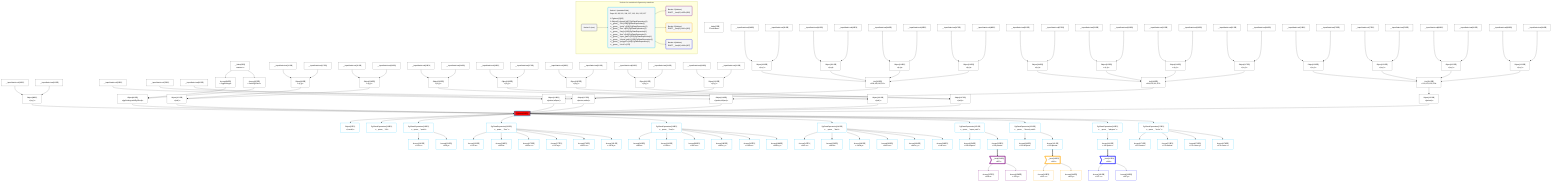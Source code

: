 %%{init: {'themeVariables': { 'fontSize': '12px'}}}%%
graph TD
    classDef path fill:#eee,stroke:#000,color:#000
    classDef plan fill:#fff,stroke-width:1px,color:#000
    classDef itemplan fill:#fff,stroke-width:2px,color:#000
    classDef sideeffectplan fill:#f00,stroke-width:2px,color:#000
    classDef bucket fill:#f6f6f6,color:#000,stroke-width:2px,text-align:left


    %% define steps
    __Value3["__Value[3∈0]<br />ᐸcontextᐳ"]:::plan
    __Value5["__Value[5∈0]<br />ᐸrootValueᐳ"]:::plan
    __InputStaticLeaf12["__InputStaticLeaf[12∈0]"]:::plan
    __InputStaticLeaf13["__InputStaticLeaf[13∈0]"]:::plan
    __InputStaticLeaf16["__InputStaticLeaf[16∈0]"]:::plan
    __InputStaticLeaf17["__InputStaticLeaf[17∈0]"]:::plan
    __InputStaticLeaf19["__InputStaticLeaf[19∈0]"]:::plan
    __InputStaticLeaf20["__InputStaticLeaf[20∈0]"]:::plan
    __InputStaticLeaf23["__InputStaticLeaf[23∈0]"]:::plan
    __InputStaticLeaf24["__InputStaticLeaf[24∈0]"]:::plan
    __InputStaticLeaf26["__InputStaticLeaf[26∈0]"]:::plan
    __InputStaticLeaf27["__InputStaticLeaf[27∈0]"]:::plan
    __InputStaticLeaf30["__InputStaticLeaf[30∈0]"]:::plan
    __InputStaticLeaf31["__InputStaticLeaf[31∈0]"]:::plan
    __InputStaticLeaf33["__InputStaticLeaf[33∈0]"]:::plan
    __InputStaticLeaf34["__InputStaticLeaf[34∈0]"]:::plan
    __InputStaticLeaf38["__InputStaticLeaf[38∈0]"]:::plan
    __InputStaticLeaf39["__InputStaticLeaf[39∈0]"]:::plan
    __InputStaticLeaf41["__InputStaticLeaf[41∈0]"]:::plan
    __InputStaticLeaf42["__InputStaticLeaf[42∈0]"]:::plan
    __InputStaticLeaf44["__InputStaticLeaf[44∈0]"]:::plan
    __InputStaticLeaf45["__InputStaticLeaf[45∈0]"]:::plan
    __InputStaticLeaf47["__InputStaticLeaf[47∈0]"]:::plan
    __InputStaticLeaf48["__InputStaticLeaf[48∈0]"]:::plan
    __InputStaticLeaf52["__InputStaticLeaf[52∈0]"]:::plan
    __InputStaticLeaf56["__InputStaticLeaf[56∈0]"]:::plan
    __InputStaticLeaf57["__InputStaticLeaf[57∈0]"]:::plan
    __InputStaticLeaf59["__InputStaticLeaf[59∈0]"]:::plan
    __InputStaticLeaf60["__InputStaticLeaf[60∈0]"]:::plan
    __InputStaticLeaf62["__InputStaticLeaf[62∈0]"]:::plan
    __InputStaticLeaf63["__InputStaticLeaf[63∈0]"]:::plan
    __InputStaticLeaf65["__InputStaticLeaf[65∈0]"]:::plan
    __InputStaticLeaf66["__InputStaticLeaf[66∈0]"]:::plan
    __InputStaticLeaf70["__InputStaticLeaf[70∈0]"]:::plan
    __InputStaticLeaf74["__InputStaticLeaf[74∈0]"]:::plan
    __InputStaticLeaf75["__InputStaticLeaf[75∈0]"]:::plan
    __InputStaticLeaf77["__InputStaticLeaf[77∈0]"]:::plan
    __InputStaticLeaf78["__InputStaticLeaf[78∈0]"]:::plan
    __InputStaticLeaf80["__InputStaticLeaf[80∈0]"]:::plan
    __InputStaticLeaf81["__InputStaticLeaf[81∈0]"]:::plan
    __InputStaticLeaf83["__InputStaticLeaf[83∈0]"]:::plan
    __InputStaticLeaf84["__InputStaticLeaf[84∈0]"]:::plan
    __InputStaticLeaf90["__InputStaticLeaf[90∈0]"]:::plan
    __InputStaticLeaf91["__InputStaticLeaf[91∈0]"]:::plan
    __InputStaticLeaf92["__InputStaticLeaf[92∈0]"]:::plan
    Access94["Access[94∈0]<br />ᐸ3.pgSettingsᐳ"]:::plan
    Access95["Access[95∈0]<br />ᐸ3.withPgClientᐳ"]:::plan
    Object96["Object[96∈0]<br />ᐸ{pgSettings,withPgClient}ᐳ"]:::plan
    Object98["Object[98∈0]<br />ᐸ{x,y}ᐳ"]:::plan
    Object99["Object[99∈0]<br />ᐸ{x,y}ᐳ"]:::plan
    Object100["Object[100∈0]<br />ᐸ{x,y}ᐳ"]:::plan
    Object101["Object[101∈0]<br />ᐸ{a,b}ᐳ"]:::plan
    Object102["Object[102∈0]<br />ᐸ{x,y}ᐳ"]:::plan
    Object103["Object[103∈0]<br />ᐸ{x,y}ᐳ"]:::plan
    Object104["Object[104∈0]<br />ᐸ{a,b}ᐳ"]:::plan
    Object105["Object[105∈0]<br />ᐸ{x,y}ᐳ"]:::plan
    Object106["Object[106∈0]<br />ᐸ{x,y}ᐳ"]:::plan
    Object107["Object[107∈0]<br />ᐸ{a,b}ᐳ"]:::plan
    Object108["Object[108∈0]<br />ᐸ{x,y}ᐳ"]:::plan
    Object109["Object[109∈0]<br />ᐸ{x,y}ᐳ"]:::plan
    Object110["Object[110∈0]<br />ᐸ{x,y}ᐳ"]:::plan
    Object111["Object[111∈0]<br />ᐸ{x,y}ᐳ"]:::plan
    List112["List[112∈0]<br />ᐸ108,109,110,111ᐳ"]:::plan
    Object113["Object[113∈0]<br />ᐸ{points,isOpen}ᐳ"]:::plan
    Object114["Object[114∈0]<br />ᐸ{x,y}ᐳ"]:::plan
    Object115["Object[115∈0]<br />ᐸ{x,y}ᐳ"]:::plan
    Object116["Object[116∈0]<br />ᐸ{x,y}ᐳ"]:::plan
    Object117["Object[117∈0]<br />ᐸ{x,y}ᐳ"]:::plan
    List118["List[118∈0]<br />ᐸ114,115,116,117ᐳ"]:::plan
    Object119["Object[119∈0]<br />ᐸ{points,isOpen}ᐳ"]:::plan
    Object120["Object[120∈0]<br />ᐸ{x,y}ᐳ"]:::plan
    Object121["Object[121∈0]<br />ᐸ{x,y}ᐳ"]:::plan
    Object122["Object[122∈0]<br />ᐸ{x,y}ᐳ"]:::plan
    Object123["Object[123∈0]<br />ᐸ{x,y}ᐳ"]:::plan
    List124["List[124∈0]<br />ᐸ120,121,122,123ᐳ"]:::plan
    Object125["Object[125∈0]<br />ᐸ{points}ᐳ"]:::plan
    Object126["Object[126∈0]<br />ᐸ{x,y}ᐳ"]:::plan
    Object127["Object[127∈0]<br />ᐸ{center,radius}ᐳ"]:::plan
    PgInsert93[["PgInsert[93∈1]"]]:::sideeffectplan
    Object97["Object[97∈1]<br />ᐸ{result}ᐳ"]:::plan
    PgClassExpression128["PgClassExpression[128∈1]<br />ᐸ__geom__.”id”ᐳ"]:::plan
    PgClassExpression129["PgClassExpression[129∈1]<br />ᐸ__geom__.”point”ᐳ"]:::plan
    Access130["Access[130∈1]<br />ᐸ129.xᐳ"]:::plan
    Access131["Access[131∈1]<br />ᐸ129.yᐳ"]:::plan
    PgClassExpression132["PgClassExpression[132∈1]<br />ᐸ__geom__.”line”ᐳ"]:::plan
    Access133["Access[133∈1]<br />ᐸ132.aᐳ"]:::plan
    Access136["Access[136∈1]<br />ᐸ132.bᐳ"]:::plan
    PgClassExpression139["PgClassExpression[139∈1]<br />ᐸ__geom__.”lseg”ᐳ"]:::plan
    Access140["Access[140∈1]<br />ᐸ139.aᐳ"]:::plan
    Access143["Access[143∈1]<br />ᐸ139.bᐳ"]:::plan
    PgClassExpression146["PgClassExpression[146∈1]<br />ᐸ__geom__.”box”ᐳ"]:::plan
    Access147["Access[147∈1]<br />ᐸ146.aᐳ"]:::plan
    Access150["Access[150∈1]<br />ᐸ146.bᐳ"]:::plan
    PgClassExpression153["PgClassExpression[153∈1]<br />ᐸ__geom__.”open_path”ᐳ"]:::plan
    Access154["Access[154∈1]<br />ᐸ153.isOpenᐳ"]:::plan
    Access155["Access[155∈1]<br />ᐸ153.pointsᐳ"]:::plan
    __Item156>"__Item[156∈2]<br />ᐸ155ᐳ"]:::itemplan
    Access157["Access[157∈2]<br />ᐸ156.xᐳ"]:::plan
    Access158["Access[158∈2]<br />ᐸ156.yᐳ"]:::plan
    PgClassExpression159["PgClassExpression[159∈1]<br />ᐸ__geom__.”closed_path”ᐳ"]:::plan
    Access160["Access[160∈1]<br />ᐸ159.isOpenᐳ"]:::plan
    Access161["Access[161∈1]<br />ᐸ159.pointsᐳ"]:::plan
    __Item162>"__Item[162∈3]<br />ᐸ161ᐳ"]:::itemplan
    Access163["Access[163∈3]<br />ᐸ162.xᐳ"]:::plan
    Access164["Access[164∈3]<br />ᐸ162.yᐳ"]:::plan
    PgClassExpression165["PgClassExpression[165∈1]<br />ᐸ__geom__.”polygon”ᐳ"]:::plan
    Access166["Access[166∈1]<br />ᐸ165.pointsᐳ"]:::plan
    __Item167>"__Item[167∈4]<br />ᐸ166ᐳ"]:::itemplan
    Access168["Access[168∈4]<br />ᐸ167.xᐳ"]:::plan
    Access169["Access[169∈4]<br />ᐸ167.yᐳ"]:::plan
    PgClassExpression170["PgClassExpression[170∈1]<br />ᐸ__geom__.”circle”ᐳ"]:::plan
    Access171["Access[171∈1]<br />ᐸ170.centerᐳ"]:::plan
    Access174["Access[174∈1]<br />ᐸ170.radiusᐳ"]:::plan
    Access175["Access[175∈1]<br />ᐸ132.a.xᐳ"]:::plan
    Access176["Access[176∈1]<br />ᐸ170.center.yᐳ"]:::plan
    Access177["Access[177∈1]<br />ᐸ132.a.yᐳ"]:::plan
    Access178["Access[178∈1]<br />ᐸ170.center.xᐳ"]:::plan
    Access179["Access[179∈1]<br />ᐸ132.b.xᐳ"]:::plan
    Access180["Access[180∈1]<br />ᐸ146.b.yᐳ"]:::plan
    Access181["Access[181∈1]<br />ᐸ132.b.yᐳ"]:::plan
    Access182["Access[182∈1]<br />ᐸ146.b.xᐳ"]:::plan
    Access183["Access[183∈1]<br />ᐸ139.a.xᐳ"]:::plan
    Access184["Access[184∈1]<br />ᐸ146.a.yᐳ"]:::plan
    Access185["Access[185∈1]<br />ᐸ139.a.yᐳ"]:::plan
    Access186["Access[186∈1]<br />ᐸ146.a.xᐳ"]:::plan
    Access187["Access[187∈1]<br />ᐸ139.b.xᐳ"]:::plan
    Access188["Access[188∈1]<br />ᐸ139.b.yᐳ"]:::plan

    %% plan dependencies
    __Value3 --> Access94
    __Value3 --> Access95
    Access94 & Access95 --> Object96
    __InputStaticLeaf12 & __InputStaticLeaf13 --> Object98
    __InputStaticLeaf16 & __InputStaticLeaf17 --> Object99
    __InputStaticLeaf19 & __InputStaticLeaf20 --> Object100
    Object99 & Object100 --> Object101
    __InputStaticLeaf23 & __InputStaticLeaf24 --> Object102
    __InputStaticLeaf26 & __InputStaticLeaf27 --> Object103
    Object102 & Object103 --> Object104
    __InputStaticLeaf30 & __InputStaticLeaf31 --> Object105
    __InputStaticLeaf33 & __InputStaticLeaf34 --> Object106
    Object105 & Object106 --> Object107
    __InputStaticLeaf38 & __InputStaticLeaf39 --> Object108
    __InputStaticLeaf41 & __InputStaticLeaf42 --> Object109
    __InputStaticLeaf44 & __InputStaticLeaf45 --> Object110
    __InputStaticLeaf47 & __InputStaticLeaf48 --> Object111
    Object108 & Object109 & Object110 & Object111 --> List112
    List112 & __InputStaticLeaf52 --> Object113
    __InputStaticLeaf56 & __InputStaticLeaf57 --> Object114
    __InputStaticLeaf59 & __InputStaticLeaf60 --> Object115
    __InputStaticLeaf62 & __InputStaticLeaf63 --> Object116
    __InputStaticLeaf65 & __InputStaticLeaf66 --> Object117
    Object114 & Object115 & Object116 & Object117 --> List118
    List118 & __InputStaticLeaf70 --> Object119
    __InputStaticLeaf74 & __InputStaticLeaf75 --> Object120
    __InputStaticLeaf77 & __InputStaticLeaf78 --> Object121
    __InputStaticLeaf80 & __InputStaticLeaf81 --> Object122
    __InputStaticLeaf83 & __InputStaticLeaf84 --> Object123
    Object120 & Object121 & Object122 & Object123 --> List124
    List124 --> Object125
    __InputStaticLeaf90 & __InputStaticLeaf91 --> Object126
    Object126 & __InputStaticLeaf92 --> Object127
    Object96 & Object98 & Object101 & Object104 & Object107 & Object113 & Object119 & Object125 & Object127 --> PgInsert93
    PgInsert93 --> Object97
    PgInsert93 --> PgClassExpression128
    PgInsert93 --> PgClassExpression129
    PgClassExpression129 --> Access130
    PgClassExpression129 --> Access131
    PgInsert93 --> PgClassExpression132
    PgClassExpression132 --> Access133
    PgClassExpression132 --> Access136
    PgInsert93 --> PgClassExpression139
    PgClassExpression139 --> Access140
    PgClassExpression139 --> Access143
    PgInsert93 --> PgClassExpression146
    PgClassExpression146 --> Access147
    PgClassExpression146 --> Access150
    PgInsert93 --> PgClassExpression153
    PgClassExpression153 --> Access154
    PgClassExpression153 --> Access155
    Access155 ==> __Item156
    __Item156 --> Access157
    __Item156 --> Access158
    PgInsert93 --> PgClassExpression159
    PgClassExpression159 --> Access160
    PgClassExpression159 --> Access161
    Access161 ==> __Item162
    __Item162 --> Access163
    __Item162 --> Access164
    PgInsert93 --> PgClassExpression165
    PgClassExpression165 --> Access166
    Access166 ==> __Item167
    __Item167 --> Access168
    __Item167 --> Access169
    PgInsert93 --> PgClassExpression170
    PgClassExpression170 --> Access171
    PgClassExpression170 --> Access174
    PgClassExpression132 --> Access175
    PgClassExpression170 --> Access176
    PgClassExpression132 --> Access177
    PgClassExpression170 --> Access178
    PgClassExpression132 --> Access179
    PgClassExpression146 --> Access180
    PgClassExpression132 --> Access181
    PgClassExpression146 --> Access182
    PgClassExpression139 --> Access183
    PgClassExpression146 --> Access184
    PgClassExpression139 --> Access185
    PgClassExpression146 --> Access186
    PgClassExpression139 --> Access187
    PgClassExpression139 --> Access188

    subgraph "Buckets for mutations/v4/geometry.mutations"
    Bucket0("Bucket 0 (root)"):::bucket
    classDef bucket0 stroke:#696969
    class Bucket0,__Value3,__Value5,__InputStaticLeaf12,__InputStaticLeaf13,__InputStaticLeaf16,__InputStaticLeaf17,__InputStaticLeaf19,__InputStaticLeaf20,__InputStaticLeaf23,__InputStaticLeaf24,__InputStaticLeaf26,__InputStaticLeaf27,__InputStaticLeaf30,__InputStaticLeaf31,__InputStaticLeaf33,__InputStaticLeaf34,__InputStaticLeaf38,__InputStaticLeaf39,__InputStaticLeaf41,__InputStaticLeaf42,__InputStaticLeaf44,__InputStaticLeaf45,__InputStaticLeaf47,__InputStaticLeaf48,__InputStaticLeaf52,__InputStaticLeaf56,__InputStaticLeaf57,__InputStaticLeaf59,__InputStaticLeaf60,__InputStaticLeaf62,__InputStaticLeaf63,__InputStaticLeaf65,__InputStaticLeaf66,__InputStaticLeaf70,__InputStaticLeaf74,__InputStaticLeaf75,__InputStaticLeaf77,__InputStaticLeaf78,__InputStaticLeaf80,__InputStaticLeaf81,__InputStaticLeaf83,__InputStaticLeaf84,__InputStaticLeaf90,__InputStaticLeaf91,__InputStaticLeaf92,Access94,Access95,Object96,Object98,Object99,Object100,Object101,Object102,Object103,Object104,Object105,Object106,Object107,Object108,Object109,Object110,Object111,List112,Object113,Object114,Object115,Object116,Object117,List118,Object119,Object120,Object121,Object122,Object123,List124,Object125,Object126,Object127 bucket0
    Bucket1("Bucket 1 (mutationField)<br />Deps: 96, 98, 101, 104, 107, 113, 119, 125, 127<br /><br />1: PgInsert{1}[93]<br />2: Object{1}ᐸ{result}ᐳ[97],PgClassExpression{1}ᐸ__geom__.”id”ᐳ[128],PgClassExpression{1}ᐸ__geom__.”point”ᐳ[129],PgClassExpression{1}ᐸ__geom__.”line”ᐳ[132],PgClassExpression{1}ᐸ__geom__.”lseg”ᐳ[139],PgClassExpression{1}ᐸ__geom__.”box”ᐳ[146],PgClassExpression{1}ᐸ__geom__.”open_path”ᐳ[153],PgClassExpression{1}ᐸ__geom__.”closed_path”ᐳ[159],PgClassExpression{1}ᐸ__geom__.”polygon”ᐳ[165],PgClassExpression{1}ᐸ__geom__.”circle”ᐳ[170]"):::bucket
    classDef bucket1 stroke:#00bfff
    class Bucket1,PgInsert93,Object97,PgClassExpression128,PgClassExpression129,Access130,Access131,PgClassExpression132,Access133,Access136,PgClassExpression139,Access140,Access143,PgClassExpression146,Access147,Access150,PgClassExpression153,Access154,Access155,PgClassExpression159,Access160,Access161,PgClassExpression165,Access166,PgClassExpression170,Access171,Access174,Access175,Access176,Access177,Access178,Access179,Access180,Access181,Access182,Access183,Access184,Access185,Access186,Access187,Access188 bucket1
    Bucket2("Bucket 2 (listItem)<br />ROOT __Item{2}ᐸ155ᐳ[156]"):::bucket
    classDef bucket2 stroke:#7f007f
    class Bucket2,__Item156,Access157,Access158 bucket2
    Bucket3("Bucket 3 (listItem)<br />ROOT __Item{3}ᐸ161ᐳ[162]"):::bucket
    classDef bucket3 stroke:#ffa500
    class Bucket3,__Item162,Access163,Access164 bucket3
    Bucket4("Bucket 4 (listItem)<br />ROOT __Item{4}ᐸ166ᐳ[167]"):::bucket
    classDef bucket4 stroke:#0000ff
    class Bucket4,__Item167,Access168,Access169 bucket4
    Bucket0 --> Bucket1
    Bucket1 --> Bucket2 & Bucket3 & Bucket4
    end